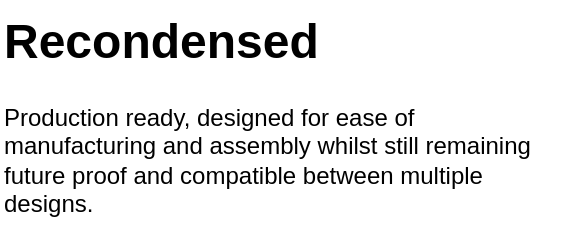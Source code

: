 <mxfile version="28.0.6" pages="3">
  <diagram name="Project Scope" id="z-B05Cfz_2OmMlCYz5uu">
    <mxGraphModel dx="623" dy="705" grid="1" gridSize="10" guides="1" tooltips="1" connect="1" arrows="1" fold="1" page="1" pageScale="1" pageWidth="320" pageHeight="160" math="0" shadow="0">
      <root>
        <mxCell id="0" />
        <mxCell id="1" parent="0" />
        <mxCell id="AOYTB4AZBeSgH0iYjwol-1" value="&lt;h1 style=&quot;margin-top: 0px;&quot;&gt;Recondensed&lt;/h1&gt;&lt;p&gt;Production ready, designed for ease of manufacturing and assembly whilst still remaining future proof and compatible between multiple designs.&lt;/p&gt;" style="text;html=1;whiteSpace=wrap;overflow=hidden;rounded=0;" vertex="1" parent="1">
          <mxGeometry x="20" y="20" width="280" height="120" as="geometry" />
        </mxCell>
      </root>
    </mxGraphModel>
  </diagram>
  <diagram id="jG3jfaz0HXUcQ-bL_ke9" name="Brainstorm">
    <mxGraphModel dx="1425" dy="861" grid="1" gridSize="10" guides="1" tooltips="1" connect="1" arrows="1" fold="1" page="1" pageScale="1" pageWidth="1800" pageHeight="1200" math="0" shadow="0">
      <root>
        <mxCell id="0" />
        <mxCell id="1" parent="0" />
        <mxCell id="GC7icdO1ejoHqlUbzhB2-9" value="Wants" style="swimlane;fontStyle=0;childLayout=stackLayout;horizontal=1;startSize=20;horizontalStack=0;resizeParent=1;resizeParentMax=0;resizeLast=0;collapsible=0;marginBottom=0;whiteSpace=wrap;html=1;rounded=1;container=1;" parent="1" vertex="1">
          <mxGeometry x="80" y="160" width="160" height="140" as="geometry" />
        </mxCell>
        <mxCell id="GC7icdO1ejoHqlUbzhB2-10" value="2x Face Displays" style="text;strokeColor=none;fillColor=none;align=left;verticalAlign=middle;spacingLeft=4;spacingRight=4;overflow=hidden;points=[[0,0.5],[1,0.5]];portConstraint=eastwest;rotatable=0;whiteSpace=wrap;html=1;" parent="GC7icdO1ejoHqlUbzhB2-9" vertex="1">
          <mxGeometry y="20" width="160" height="20" as="geometry" />
        </mxCell>
        <mxCell id="GC7icdO1ejoHqlUbzhB2-11" value="Some control mechanism" style="text;strokeColor=none;fillColor=none;align=left;verticalAlign=middle;spacingLeft=4;spacingRight=4;overflow=hidden;points=[[0,0.5],[1,0.5]];portConstraint=eastwest;rotatable=0;whiteSpace=wrap;html=1;" parent="GC7icdO1ejoHqlUbzhB2-9" vertex="1">
          <mxGeometry y="40" width="160" height="20" as="geometry" />
        </mxCell>
        <mxCell id="GC7icdO1ejoHqlUbzhB2-12" value="Auto reactive" style="text;strokeColor=none;fillColor=none;align=left;verticalAlign=middle;spacingLeft=4;spacingRight=4;overflow=hidden;points=[[0,0.5],[1,0.5]];portConstraint=eastwest;rotatable=0;whiteSpace=wrap;html=1;" parent="GC7icdO1ejoHqlUbzhB2-9" vertex="1">
          <mxGeometry y="60" width="160" height="20" as="geometry" />
        </mxCell>
        <mxCell id="oTwkmTSOxdBAHBc_Xy36-19" value="Addressable LEDs" style="text;strokeColor=none;fillColor=none;align=left;verticalAlign=middle;spacingLeft=4;spacingRight=4;overflow=hidden;points=[[0,0.5],[1,0.5]];portConstraint=eastwest;rotatable=0;whiteSpace=wrap;html=1;" vertex="1" parent="GC7icdO1ejoHqlUbzhB2-9">
          <mxGeometry y="80" width="160" height="20" as="geometry" />
        </mxCell>
        <mxCell id="oTwkmTSOxdBAHBc_Xy36-27" value="Connectable with Suit" style="text;strokeColor=none;fillColor=none;align=left;verticalAlign=middle;spacingLeft=4;spacingRight=4;overflow=hidden;points=[[0,0.5],[1,0.5]];portConstraint=eastwest;rotatable=0;whiteSpace=wrap;html=1;" vertex="1" parent="GC7icdO1ejoHqlUbzhB2-9">
          <mxGeometry y="100" width="160" height="20" as="geometry" />
        </mxCell>
        <mxCell id="oTwkmTSOxdBAHBc_Xy36-30" value="Ventillation" style="text;strokeColor=none;fillColor=none;align=left;verticalAlign=middle;spacingLeft=4;spacingRight=4;overflow=hidden;points=[[0,0.5],[1,0.5]];portConstraint=eastwest;rotatable=0;whiteSpace=wrap;html=1;" vertex="1" parent="GC7icdO1ejoHqlUbzhB2-9">
          <mxGeometry y="120" width="160" height="20" as="geometry" />
        </mxCell>
        <mxCell id="oTwkmTSOxdBAHBc_Xy36-1" value="What to control" style="swimlane;fontStyle=0;childLayout=stackLayout;horizontal=1;startSize=20;horizontalStack=0;resizeParent=1;resizeParentMax=0;resizeLast=0;collapsible=0;marginBottom=0;whiteSpace=wrap;html=1;rounded=1;container=1;" vertex="1" parent="1">
          <mxGeometry x="320" y="160" width="120" height="60" as="geometry" />
        </mxCell>
        <mxCell id="oTwkmTSOxdBAHBc_Xy36-2" value="Changing faces" style="text;strokeColor=none;fillColor=none;align=left;verticalAlign=middle;spacingLeft=4;spacingRight=4;overflow=hidden;points=[[0,0.5],[1,0.5]];portConstraint=eastwest;rotatable=0;whiteSpace=wrap;html=1;" vertex="1" parent="oTwkmTSOxdBAHBc_Xy36-1">
          <mxGeometry y="20" width="120" height="20" as="geometry" />
        </mxCell>
        <mxCell id="oTwkmTSOxdBAHBc_Xy36-3" value="Face reactions" style="text;strokeColor=none;fillColor=none;align=left;verticalAlign=middle;spacingLeft=4;spacingRight=4;overflow=hidden;points=[[0,0.5],[1,0.5]];portConstraint=eastwest;rotatable=0;whiteSpace=wrap;html=1;" vertex="1" parent="oTwkmTSOxdBAHBc_Xy36-1">
          <mxGeometry y="40" width="120" height="20" as="geometry" />
        </mxCell>
        <mxCell id="oTwkmTSOxdBAHBc_Xy36-5" value="Face Reactions" style="swimlane;fontStyle=0;childLayout=stackLayout;horizontal=1;startSize=20;horizontalStack=0;resizeParent=1;resizeParentMax=0;resizeLast=0;collapsible=0;marginBottom=0;whiteSpace=wrap;html=1;rounded=1;container=1;" vertex="1" parent="1">
          <mxGeometry x="520" y="190" width="120" height="40" as="geometry" />
        </mxCell>
        <mxCell id="oTwkmTSOxdBAHBc_Xy36-6" value="Moving eyes" style="text;strokeColor=none;fillColor=none;align=left;verticalAlign=middle;spacingLeft=4;spacingRight=4;overflow=hidden;points=[[0,0.5],[1,0.5]];portConstraint=eastwest;rotatable=0;whiteSpace=wrap;html=1;" vertex="1" parent="oTwkmTSOxdBAHBc_Xy36-5">
          <mxGeometry y="20" width="120" height="20" as="geometry" />
        </mxCell>
        <mxCell id="oTwkmTSOxdBAHBc_Xy36-9" style="rounded=0;orthogonalLoop=1;jettySize=auto;html=1;exitX=1;exitY=0.5;exitDx=0;exitDy=0;" edge="1" parent="1" source="oTwkmTSOxdBAHBc_Xy36-3" target="oTwkmTSOxdBAHBc_Xy36-5">
          <mxGeometry relative="1" as="geometry" />
        </mxCell>
        <mxCell id="oTwkmTSOxdBAHBc_Xy36-10" style="edgeStyle=none;shape=connector;rounded=0;orthogonalLoop=1;jettySize=auto;html=1;exitX=1;exitY=0.5;exitDx=0;exitDy=0;strokeColor=default;align=center;verticalAlign=middle;fontFamily=Helvetica;fontSize=11;fontColor=default;labelBackgroundColor=default;endArrow=classic;" edge="1" parent="1" source="GC7icdO1ejoHqlUbzhB2-11" target="oTwkmTSOxdBAHBc_Xy36-1">
          <mxGeometry relative="1" as="geometry" />
        </mxCell>
        <mxCell id="oTwkmTSOxdBAHBc_Xy36-11" value="Auto Reactive" style="swimlane;fontStyle=0;childLayout=stackLayout;horizontal=1;startSize=20;horizontalStack=0;resizeParent=1;resizeParentMax=0;resizeLast=0;collapsible=0;marginBottom=0;whiteSpace=wrap;html=1;rounded=1;container=1;" vertex="1" parent="1">
          <mxGeometry x="320" y="240" width="120" height="80" as="geometry" />
        </mxCell>
        <mxCell id="oTwkmTSOxdBAHBc_Xy36-12" value="Movements" style="text;strokeColor=none;fillColor=none;align=left;verticalAlign=middle;spacingLeft=4;spacingRight=4;overflow=hidden;points=[[0,0.5],[1,0.5]];portConstraint=eastwest;rotatable=0;whiteSpace=wrap;html=1;" vertex="1" parent="oTwkmTSOxdBAHBc_Xy36-11">
          <mxGeometry y="20" width="120" height="20" as="geometry" />
        </mxCell>
        <mxCell id="oTwkmTSOxdBAHBc_Xy36-29" value="Environment" style="text;strokeColor=none;fillColor=none;align=left;verticalAlign=middle;spacingLeft=4;spacingRight=4;overflow=hidden;points=[[0,0.5],[1,0.5]];portConstraint=eastwest;rotatable=0;whiteSpace=wrap;html=1;" vertex="1" parent="oTwkmTSOxdBAHBc_Xy36-11">
          <mxGeometry y="40" width="120" height="20" as="geometry" />
        </mxCell>
        <mxCell id="oTwkmTSOxdBAHBc_Xy36-13" value="User" style="text;strokeColor=none;fillColor=none;align=left;verticalAlign=middle;spacingLeft=4;spacingRight=4;overflow=hidden;points=[[0,0.5],[1,0.5]];portConstraint=eastwest;rotatable=0;whiteSpace=wrap;html=1;" vertex="1" parent="oTwkmTSOxdBAHBc_Xy36-11">
          <mxGeometry y="60" width="120" height="20" as="geometry" />
        </mxCell>
        <mxCell id="oTwkmTSOxdBAHBc_Xy36-14" value="Face Displays" style="swimlane;fontStyle=0;childLayout=stackLayout;horizontal=1;startSize=20;horizontalStack=0;resizeParent=1;resizeParentMax=0;resizeLast=0;collapsible=0;marginBottom=0;whiteSpace=wrap;html=1;rounded=1;container=1;" vertex="1" parent="1">
          <mxGeometry x="320" y="60" width="120" height="80" as="geometry" />
        </mxCell>
        <mxCell id="oTwkmTSOxdBAHBc_Xy36-28" value="60fps (Frame Hold)" style="text;strokeColor=none;fillColor=none;align=left;verticalAlign=middle;spacingLeft=4;spacingRight=4;overflow=hidden;points=[[0,0.5],[1,0.5]];portConstraint=eastwest;rotatable=0;whiteSpace=wrap;html=1;" vertex="1" parent="oTwkmTSOxdBAHBc_Xy36-14">
          <mxGeometry y="20" width="120" height="20" as="geometry" />
        </mxCell>
        <mxCell id="oTwkmTSOxdBAHBc_Xy36-15" value="HUB75" style="text;strokeColor=none;fillColor=none;align=left;verticalAlign=middle;spacingLeft=4;spacingRight=4;overflow=hidden;points=[[0,0.5],[1,0.5]];portConstraint=eastwest;rotatable=0;whiteSpace=wrap;html=1;" vertex="1" parent="oTwkmTSOxdBAHBc_Xy36-14">
          <mxGeometry y="40" width="120" height="20" as="geometry" />
        </mxCell>
        <mxCell id="oTwkmTSOxdBAHBc_Xy36-16" value="Neopixel/FastLEDs" style="text;strokeColor=none;fillColor=none;align=left;verticalAlign=middle;spacingLeft=4;spacingRight=4;overflow=hidden;points=[[0,0.5],[1,0.5]];portConstraint=eastwest;rotatable=0;whiteSpace=wrap;html=1;" vertex="1" parent="oTwkmTSOxdBAHBc_Xy36-14">
          <mxGeometry y="60" width="120" height="20" as="geometry" />
        </mxCell>
        <mxCell id="oTwkmTSOxdBAHBc_Xy36-17" style="edgeStyle=none;shape=connector;rounded=0;orthogonalLoop=1;jettySize=auto;html=1;exitX=1;exitY=0.5;exitDx=0;exitDy=0;strokeColor=default;align=center;verticalAlign=middle;fontFamily=Helvetica;fontSize=11;fontColor=default;labelBackgroundColor=default;endArrow=classic;" edge="1" parent="1" source="GC7icdO1ejoHqlUbzhB2-10" target="oTwkmTSOxdBAHBc_Xy36-14">
          <mxGeometry relative="1" as="geometry" />
        </mxCell>
        <mxCell id="oTwkmTSOxdBAHBc_Xy36-18" style="edgeStyle=none;shape=connector;rounded=0;orthogonalLoop=1;jettySize=auto;html=1;exitX=1;exitY=0.5;exitDx=0;exitDy=0;strokeColor=default;align=center;verticalAlign=middle;fontFamily=Helvetica;fontSize=11;fontColor=default;labelBackgroundColor=default;endArrow=classic;" edge="1" parent="1" source="GC7icdO1ejoHqlUbzhB2-12" target="oTwkmTSOxdBAHBc_Xy36-11">
          <mxGeometry relative="1" as="geometry" />
        </mxCell>
        <mxCell id="oTwkmTSOxdBAHBc_Xy36-20" value="Addressable LEDs" style="swimlane;fontStyle=0;childLayout=stackLayout;horizontal=1;startSize=20;horizontalStack=0;resizeParent=1;resizeParentMax=0;resizeLast=0;collapsible=0;marginBottom=0;whiteSpace=wrap;html=1;rounded=1;container=1;" vertex="1" parent="1">
          <mxGeometry x="320" y="340" width="120" height="100" as="geometry" />
        </mxCell>
        <mxCell id="oTwkmTSOxdBAHBc_Xy36-21" value="Fins" style="text;strokeColor=none;fillColor=none;align=left;verticalAlign=middle;spacingLeft=4;spacingRight=4;overflow=hidden;points=[[0,0.5],[1,0.5]];portConstraint=eastwest;rotatable=0;whiteSpace=wrap;html=1;" vertex="1" parent="oTwkmTSOxdBAHBc_Xy36-20">
          <mxGeometry y="20" width="120" height="20" as="geometry" />
        </mxCell>
        <mxCell id="oTwkmTSOxdBAHBc_Xy36-22" value="Maw" style="text;strokeColor=none;fillColor=none;align=left;verticalAlign=middle;spacingLeft=4;spacingRight=4;overflow=hidden;points=[[0,0.5],[1,0.5]];portConstraint=eastwest;rotatable=0;whiteSpace=wrap;html=1;" vertex="1" parent="oTwkmTSOxdBAHBc_Xy36-20">
          <mxGeometry y="40" width="120" height="20" as="geometry" />
        </mxCell>
        <mxCell id="oTwkmTSOxdBAHBc_Xy36-23" value="Tongue" style="text;strokeColor=none;fillColor=none;align=left;verticalAlign=middle;spacingLeft=4;spacingRight=4;overflow=hidden;points=[[0,0.5],[1,0.5]];portConstraint=eastwest;rotatable=0;whiteSpace=wrap;html=1;" vertex="1" parent="oTwkmTSOxdBAHBc_Xy36-20">
          <mxGeometry y="60" width="120" height="20" as="geometry" />
        </mxCell>
        <mxCell id="oTwkmTSOxdBAHBc_Xy36-24" value="Scales" style="text;strokeColor=none;fillColor=none;align=left;verticalAlign=middle;spacingLeft=4;spacingRight=4;overflow=hidden;points=[[0,0.5],[1,0.5]];portConstraint=eastwest;rotatable=0;whiteSpace=wrap;html=1;" vertex="1" parent="oTwkmTSOxdBAHBc_Xy36-20">
          <mxGeometry y="80" width="120" height="20" as="geometry" />
        </mxCell>
        <mxCell id="oTwkmTSOxdBAHBc_Xy36-25" style="edgeStyle=none;shape=connector;rounded=0;orthogonalLoop=1;jettySize=auto;html=1;exitX=1;exitY=0.5;exitDx=0;exitDy=0;strokeColor=default;align=center;verticalAlign=middle;fontFamily=Helvetica;fontSize=11;fontColor=default;labelBackgroundColor=default;endArrow=classic;" edge="1" parent="1" source="oTwkmTSOxdBAHBc_Xy36-19" target="oTwkmTSOxdBAHBc_Xy36-20">
          <mxGeometry relative="1" as="geometry" />
        </mxCell>
        <mxCell id="oTwkmTSOxdBAHBc_Xy36-36" style="edgeStyle=none;shape=connector;rounded=0;orthogonalLoop=1;jettySize=auto;html=1;entryX=0;entryY=0.5;entryDx=0;entryDy=0;strokeColor=default;align=center;verticalAlign=middle;fontFamily=Helvetica;fontSize=11;fontColor=default;labelBackgroundColor=default;endArrow=classic;" edge="1" parent="1" source="oTwkmTSOxdBAHBc_Xy36-43" target="oTwkmTSOxdBAHBc_Xy36-34">
          <mxGeometry relative="1" as="geometry">
            <mxPoint x="1120" y="20" as="sourcePoint" />
          </mxGeometry>
        </mxCell>
        <mxCell id="oTwkmTSOxdBAHBc_Xy36-37" style="edgeStyle=none;shape=connector;rounded=0;orthogonalLoop=1;jettySize=auto;html=1;exitX=1;exitY=0.5;exitDx=0;exitDy=0;entryX=0;entryY=0.5;entryDx=0;entryDy=0;strokeColor=default;align=center;verticalAlign=middle;fontFamily=Helvetica;fontSize=11;fontColor=default;labelBackgroundColor=default;endArrow=classic;" edge="1" parent="1" source="oTwkmTSOxdBAHBc_Xy36-34" target="oTwkmTSOxdBAHBc_Xy36-35">
          <mxGeometry relative="1" as="geometry" />
        </mxCell>
        <mxCell id="oTwkmTSOxdBAHBc_Xy36-34" value="Face Display 1" style="rounded=1;whiteSpace=wrap;html=1;absoluteArcSize=1;fontFamily=Helvetica;fontSize=11;fontColor=default;labelBackgroundColor=default;" vertex="1" parent="1">
          <mxGeometry x="1220" y="180" width="80" height="40" as="geometry" />
        </mxCell>
        <mxCell id="oTwkmTSOxdBAHBc_Xy36-35" value="Face Display 2" style="rounded=1;whiteSpace=wrap;html=1;absoluteArcSize=1;fontFamily=Helvetica;fontSize=11;fontColor=default;labelBackgroundColor=default;" vertex="1" parent="1">
          <mxGeometry x="1340" y="180" width="80" height="40" as="geometry" />
        </mxCell>
        <mxCell id="oTwkmTSOxdBAHBc_Xy36-47" value="UART" style="edgeStyle=none;shape=connector;rounded=0;orthogonalLoop=1;jettySize=auto;html=1;strokeColor=default;align=center;verticalAlign=middle;fontFamily=Helvetica;fontSize=11;fontColor=default;labelBackgroundColor=default;endArrow=classic;" edge="1" parent="1" source="oTwkmTSOxdBAHBc_Xy36-38" target="oTwkmTSOxdBAHBc_Xy36-43">
          <mxGeometry relative="1" as="geometry" />
        </mxCell>
        <mxCell id="oTwkmTSOxdBAHBc_Xy36-54" value="Wifi/Bluetooth" style="edgeStyle=none;shape=connector;rounded=0;orthogonalLoop=1;jettySize=auto;html=1;strokeColor=default;align=center;verticalAlign=middle;fontFamily=Helvetica;fontSize=11;fontColor=default;labelBackgroundColor=default;endArrow=classic;" edge="1" parent="1" source="oTwkmTSOxdBAHBc_Xy36-38" target="oTwkmTSOxdBAHBc_Xy36-49">
          <mxGeometry relative="1" as="geometry" />
        </mxCell>
        <mxCell id="oTwkmTSOxdBAHBc_Xy36-66" value="USB" style="edgeStyle=none;shape=connector;rounded=0;orthogonalLoop=1;jettySize=auto;html=1;strokeColor=default;align=center;verticalAlign=middle;fontFamily=Helvetica;fontSize=11;fontColor=default;labelBackgroundColor=default;endArrow=classic;entryX=1;entryY=0.5;entryDx=0;entryDy=0;" edge="1" parent="1" source="oTwkmTSOxdBAHBc_Xy36-38" target="oTwkmTSOxdBAHBc_Xy36-68">
          <mxGeometry relative="1" as="geometry">
            <mxPoint x="810" y="240" as="targetPoint" />
          </mxGeometry>
        </mxCell>
        <mxCell id="oTwkmTSOxdBAHBc_Xy36-38" value="Main Board" style="swimlane;fontStyle=0;childLayout=stackLayout;horizontal=1;startSize=20;horizontalStack=0;resizeParent=1;resizeParentMax=0;resizeLast=0;collapsible=0;marginBottom=0;whiteSpace=wrap;html=1;rounded=1;container=1;fontFamily=Helvetica;fontSize=11;fontColor=default;labelBackgroundColor=default;" vertex="1" parent="1">
          <mxGeometry x="880" y="130" width="120" height="140" as="geometry" />
        </mxCell>
        <mxCell id="oTwkmTSOxdBAHBc_Xy36-39" value="Addressable LEDs" style="text;strokeColor=none;fillColor=none;align=left;verticalAlign=middle;spacingLeft=4;spacingRight=4;overflow=hidden;points=[[0,0.5],[1,0.5]];portConstraint=eastwest;rotatable=0;whiteSpace=wrap;html=1;fontFamily=Helvetica;fontSize=11;fontColor=default;labelBackgroundColor=default;" vertex="1" parent="oTwkmTSOxdBAHBc_Xy36-38">
          <mxGeometry y="20" width="120" height="20" as="geometry" />
        </mxCell>
        <mxCell id="oTwkmTSOxdBAHBc_Xy36-40" value="Sensors" style="text;strokeColor=none;fillColor=none;align=left;verticalAlign=middle;spacingLeft=4;spacingRight=4;overflow=hidden;points=[[0,0.5],[1,0.5]];portConstraint=eastwest;rotatable=0;whiteSpace=wrap;html=1;fontFamily=Helvetica;fontSize=11;fontColor=default;labelBackgroundColor=default;" vertex="1" parent="oTwkmTSOxdBAHBc_Xy36-38">
          <mxGeometry y="40" width="120" height="20" as="geometry" />
        </mxCell>
        <mxCell id="oTwkmTSOxdBAHBc_Xy36-53" value="Few Buttons" style="text;strokeColor=none;fillColor=none;align=left;verticalAlign=middle;spacingLeft=4;spacingRight=4;overflow=hidden;points=[[0,0.5],[1,0.5]];portConstraint=eastwest;rotatable=0;whiteSpace=wrap;html=1;fontFamily=Helvetica;fontSize=11;fontColor=default;labelBackgroundColor=default;" vertex="1" parent="oTwkmTSOxdBAHBc_Xy36-38">
          <mxGeometry y="60" width="120" height="20" as="geometry" />
        </mxCell>
        <mxCell id="oTwkmTSOxdBAHBc_Xy36-58" value="Ventillation" style="text;strokeColor=none;fillColor=none;align=left;verticalAlign=middle;spacingLeft=4;spacingRight=4;overflow=hidden;points=[[0,0.5],[1,0.5]];portConstraint=eastwest;rotatable=0;whiteSpace=wrap;html=1;fontFamily=Helvetica;fontSize=11;fontColor=default;labelBackgroundColor=default;" vertex="1" parent="oTwkmTSOxdBAHBc_Xy36-38">
          <mxGeometry y="80" width="120" height="20" as="geometry" />
        </mxCell>
        <mxCell id="oTwkmTSOxdBAHBc_Xy36-75" value="Microphone" style="text;strokeColor=none;fillColor=none;align=left;verticalAlign=middle;spacingLeft=4;spacingRight=4;overflow=hidden;points=[[0,0.5],[1,0.5]];portConstraint=eastwest;rotatable=0;whiteSpace=wrap;html=1;fontFamily=Helvetica;fontSize=11;fontColor=default;labelBackgroundColor=default;" vertex="1" parent="oTwkmTSOxdBAHBc_Xy36-38">
          <mxGeometry y="100" width="120" height="20" as="geometry" />
        </mxCell>
        <mxCell id="oTwkmTSOxdBAHBc_Xy36-41" value="Wireless" style="text;strokeColor=none;fillColor=none;align=left;verticalAlign=middle;spacingLeft=4;spacingRight=4;overflow=hidden;points=[[0,0.5],[1,0.5]];portConstraint=eastwest;rotatable=0;whiteSpace=wrap;html=1;fontFamily=Helvetica;fontSize=11;fontColor=default;labelBackgroundColor=default;" vertex="1" parent="oTwkmTSOxdBAHBc_Xy36-38">
          <mxGeometry y="120" width="120" height="20" as="geometry" />
        </mxCell>
        <mxCell id="oTwkmTSOxdBAHBc_Xy36-43" value="GPU" style="swimlane;fontStyle=0;childLayout=stackLayout;horizontal=1;startSize=20;horizontalStack=0;resizeParent=1;resizeParentMax=0;resizeLast=0;collapsible=0;marginBottom=0;whiteSpace=wrap;html=1;rounded=1;container=1;fontFamily=Helvetica;fontSize=11;fontColor=default;labelBackgroundColor=default;" vertex="1" parent="1">
          <mxGeometry x="1060" y="160" width="120" height="80" as="geometry" />
        </mxCell>
        <mxCell id="oTwkmTSOxdBAHBc_Xy36-44" value="Frame Driver &amp;amp; Hold" style="text;strokeColor=none;fillColor=none;align=left;verticalAlign=middle;spacingLeft=4;spacingRight=4;overflow=hidden;points=[[0,0.5],[1,0.5]];portConstraint=eastwest;rotatable=0;whiteSpace=wrap;html=1;fontFamily=Helvetica;fontSize=11;fontColor=default;labelBackgroundColor=default;" vertex="1" parent="oTwkmTSOxdBAHBc_Xy36-43">
          <mxGeometry y="20" width="120" height="20" as="geometry" />
        </mxCell>
        <mxCell id="oTwkmTSOxdBAHBc_Xy36-45" value="Frame Buffer" style="text;strokeColor=none;fillColor=none;align=left;verticalAlign=middle;spacingLeft=4;spacingRight=4;overflow=hidden;points=[[0,0.5],[1,0.5]];portConstraint=eastwest;rotatable=0;whiteSpace=wrap;html=1;fontFamily=Helvetica;fontSize=11;fontColor=default;labelBackgroundColor=default;" vertex="1" parent="oTwkmTSOxdBAHBc_Xy36-43">
          <mxGeometry y="40" width="120" height="20" as="geometry" />
        </mxCell>
        <mxCell id="oTwkmTSOxdBAHBc_Xy36-46" value="Rendering Engine" style="text;strokeColor=none;fillColor=none;align=left;verticalAlign=middle;spacingLeft=4;spacingRight=4;overflow=hidden;points=[[0,0.5],[1,0.5]];portConstraint=eastwest;rotatable=0;whiteSpace=wrap;html=1;fontFamily=Helvetica;fontSize=11;fontColor=default;labelBackgroundColor=default;" vertex="1" parent="oTwkmTSOxdBAHBc_Xy36-43">
          <mxGeometry y="60" width="120" height="20" as="geometry" />
        </mxCell>
        <mxCell id="oTwkmTSOxdBAHBc_Xy36-49" value="Remote" style="swimlane;fontStyle=0;childLayout=stackLayout;horizontal=1;startSize=20;horizontalStack=0;resizeParent=1;resizeParentMax=0;resizeLast=0;collapsible=0;marginBottom=0;whiteSpace=wrap;html=1;rounded=1;container=1;fontFamily=Helvetica;fontSize=11;fontColor=default;labelBackgroundColor=default;" vertex="1" parent="1">
          <mxGeometry x="880" y="330" width="120" height="100" as="geometry" />
        </mxCell>
        <mxCell id="oTwkmTSOxdBAHBc_Xy36-50" value="Wireless Connection" style="text;strokeColor=none;fillColor=none;align=left;verticalAlign=middle;spacingLeft=4;spacingRight=4;overflow=hidden;points=[[0,0.5],[1,0.5]];portConstraint=eastwest;rotatable=0;whiteSpace=wrap;html=1;fontFamily=Helvetica;fontSize=11;fontColor=default;labelBackgroundColor=default;" vertex="1" parent="oTwkmTSOxdBAHBc_Xy36-49">
          <mxGeometry y="20" width="120" height="20" as="geometry" />
        </mxCell>
        <mxCell id="oTwkmTSOxdBAHBc_Xy36-51" value="1 Joystick (XY, Button)" style="text;strokeColor=none;fillColor=none;align=left;verticalAlign=middle;spacingLeft=4;spacingRight=4;overflow=hidden;points=[[0,0.5],[1,0.5]];portConstraint=eastwest;rotatable=0;whiteSpace=wrap;html=1;fontFamily=Helvetica;fontSize=11;fontColor=default;labelBackgroundColor=default;" vertex="1" parent="oTwkmTSOxdBAHBc_Xy36-49">
          <mxGeometry y="40" width="120" height="20" as="geometry" />
        </mxCell>
        <mxCell id="oTwkmTSOxdBAHBc_Xy36-52" value="3 Buttons" style="text;strokeColor=none;fillColor=none;align=left;verticalAlign=middle;spacingLeft=4;spacingRight=4;overflow=hidden;points=[[0,0.5],[1,0.5]];portConstraint=eastwest;rotatable=0;whiteSpace=wrap;html=1;fontFamily=Helvetica;fontSize=11;fontColor=default;labelBackgroundColor=default;" vertex="1" parent="oTwkmTSOxdBAHBc_Xy36-49">
          <mxGeometry y="60" width="120" height="20" as="geometry" />
        </mxCell>
        <mxCell id="oTwkmTSOxdBAHBc_Xy36-55" value="1 Mode Button" style="text;strokeColor=none;fillColor=none;align=left;verticalAlign=middle;spacingLeft=4;spacingRight=4;overflow=hidden;points=[[0,0.5],[1,0.5]];portConstraint=eastwest;rotatable=0;whiteSpace=wrap;html=1;fontFamily=Helvetica;fontSize=11;fontColor=default;labelBackgroundColor=default;" vertex="1" parent="oTwkmTSOxdBAHBc_Xy36-49">
          <mxGeometry y="80" width="120" height="20" as="geometry" />
        </mxCell>
        <mxCell id="oTwkmTSOxdBAHBc_Xy36-56" value="" style="endArrow=none;dashed=1;html=1;dashPattern=1 3;strokeWidth=2;rounded=0;strokeColor=default;align=center;verticalAlign=middle;fontFamily=Helvetica;fontSize=11;fontColor=default;labelBackgroundColor=default;entryX=1;entryY=0.5;entryDx=0;entryDy=0;exitX=0;exitY=0.5;exitDx=0;exitDy=0;" edge="1" parent="1" source="oTwkmTSOxdBAHBc_Xy36-57" target="oTwkmTSOxdBAHBc_Xy36-57">
          <mxGeometry width="50" height="50" relative="1" as="geometry">
            <mxPoint x="1050" y="150" as="sourcePoint" />
            <mxPoint x="1050" y="150" as="targetPoint" />
            <Array as="points">
              <mxPoint x="1050" y="150" />
              <mxPoint x="1050" y="250" />
              <mxPoint x="1430" y="250" />
              <mxPoint x="1430" y="150" />
            </Array>
          </mxGeometry>
        </mxCell>
        <mxCell id="oTwkmTSOxdBAHBc_Xy36-57" value="Substructure" style="text;html=1;align=center;verticalAlign=middle;whiteSpace=wrap;rounded=0;fontFamily=Helvetica;fontSize=11;fontColor=default;labelBackgroundColor=default;" vertex="1" parent="1">
          <mxGeometry x="1200" y="140" width="80" height="20" as="geometry" />
        </mxCell>
        <mxCell id="oTwkmTSOxdBAHBc_Xy36-68" value="Suit" style="rhombus;whiteSpace=wrap;html=1;fontFamily=Helvetica;fontSize=11;fontColor=default;labelBackgroundColor=default;rounded=1;" vertex="1" parent="1">
          <mxGeometry x="740" y="160" width="80" height="80" as="geometry" />
        </mxCell>
        <mxCell id="oTwkmTSOxdBAHBc_Xy36-70" value="User" style="swimlane;fontStyle=0;childLayout=stackLayout;horizontal=1;startSize=20;horizontalStack=0;resizeParent=1;resizeParentMax=0;resizeLast=0;collapsible=0;marginBottom=0;whiteSpace=wrap;html=1;rounded=1;container=1;" vertex="1" parent="1">
          <mxGeometry x="520" y="290" width="120" height="40" as="geometry" />
        </mxCell>
        <mxCell id="oTwkmTSOxdBAHBc_Xy36-71" value="Microphone" style="text;strokeColor=none;fillColor=none;align=left;verticalAlign=middle;spacingLeft=4;spacingRight=4;overflow=hidden;points=[[0,0.5],[1,0.5]];portConstraint=eastwest;rotatable=0;whiteSpace=wrap;html=1;" vertex="1" parent="oTwkmTSOxdBAHBc_Xy36-70">
          <mxGeometry y="20" width="120" height="20" as="geometry" />
        </mxCell>
        <mxCell id="oTwkmTSOxdBAHBc_Xy36-74" style="edgeStyle=none;shape=connector;rounded=0;orthogonalLoop=1;jettySize=auto;html=1;exitX=1;exitY=0.5;exitDx=0;exitDy=0;strokeColor=default;align=center;verticalAlign=middle;fontFamily=Helvetica;fontSize=11;fontColor=default;labelBackgroundColor=default;endArrow=classic;" edge="1" parent="1" source="oTwkmTSOxdBAHBc_Xy36-13" target="oTwkmTSOxdBAHBc_Xy36-70">
          <mxGeometry relative="1" as="geometry" />
        </mxCell>
      </root>
    </mxGraphModel>
  </diagram>
  <diagram id="XpPYtOpPSHLzohDdztRW" name="Hardware Fixes">
    <mxGraphModel dx="1171" dy="705" grid="1" gridSize="10" guides="1" tooltips="1" connect="1" arrows="1" fold="1" page="1" pageScale="1" pageWidth="1800" pageHeight="1500" math="0" shadow="0">
      <root>
        <mxCell id="0" />
        <mxCell id="1" parent="0" />
        <mxCell id="NEgJ7KzVvLwVJjpUC4O4-12" value="" style="rounded=0;whiteSpace=wrap;html=1;fontFamily=Helvetica;fontSize=11;labelBackgroundColor=default;fillColor=#dae8fc;strokeColor=#6c8ebf;" parent="1" vertex="1">
          <mxGeometry x="500" y="180" width="140" height="140" as="geometry" />
        </mxCell>
        <mxCell id="NEgJ7KzVvLwVJjpUC4O4-13" value="" style="rounded=0;whiteSpace=wrap;html=1;fontFamily=Helvetica;fontSize=11;fontColor=default;labelBackgroundColor=default;" parent="1" vertex="1">
          <mxGeometry x="570" y="200" width="70" height="120" as="geometry" />
        </mxCell>
        <mxCell id="NEgJ7KzVvLwVJjpUC4O4-20" value="" style="rounded=0;whiteSpace=wrap;html=1;" parent="1" vertex="1">
          <mxGeometry x="570" y="200" width="110" height="100" as="geometry" />
        </mxCell>
        <mxCell id="NEgJ7KzVvLwVJjpUC4O4-10" value="" style="rounded=0;whiteSpace=wrap;html=1;fontFamily=Helvetica;fontSize=11;labelBackgroundColor=default;fillColor=#dae8fc;strokeColor=#6c8ebf;" parent="1" vertex="1">
          <mxGeometry x="280" y="180" width="140" height="140" as="geometry" />
        </mxCell>
        <mxCell id="NEgJ7KzVvLwVJjpUC4O4-11" value="" style="rounded=0;whiteSpace=wrap;html=1;fontFamily=Helvetica;fontSize=11;fontColor=default;labelBackgroundColor=default;" parent="1" vertex="1">
          <mxGeometry x="350" y="200" width="70" height="120" as="geometry" />
        </mxCell>
        <mxCell id="NEgJ7KzVvLwVJjpUC4O4-9" value="" style="ellipse;whiteSpace=wrap;html=1;aspect=fixed;fontFamily=Helvetica;fontSize=11;fontColor=default;labelBackgroundColor=default;" parent="1" vertex="1">
          <mxGeometry x="300" y="200" width="100" height="100" as="geometry" />
        </mxCell>
        <mxCell id="NEgJ7KzVvLwVJjpUC4O4-1" value="Physically Bracing Magnetically Attaching Jaw Joint" style="text;html=1;align=center;verticalAlign=middle;whiteSpace=wrap;rounded=0;" parent="1" vertex="1">
          <mxGeometry x="120" y="100" width="280" height="20" as="geometry" />
        </mxCell>
        <mxCell id="NEgJ7KzVvLwVJjpUC4O4-3" value="Magnet" style="rounded=0;whiteSpace=wrap;html=1;fillColor=#f5f5f5;fontColor=#333333;strokeColor=#666666;horizontal=0;" parent="1" vertex="1">
          <mxGeometry x="180" y="220" width="20" height="60" as="geometry" />
        </mxCell>
        <mxCell id="NEgJ7KzVvLwVJjpUC4O4-4" value="" style="rounded=0;whiteSpace=wrap;html=1;fillColor=#dae8fc;strokeColor=#6c8ebf;" parent="1" vertex="1">
          <mxGeometry x="160" y="180" width="40" height="40" as="geometry" />
        </mxCell>
        <mxCell id="NEgJ7KzVvLwVJjpUC4O4-23" style="edgeStyle=none;shape=connector;rounded=0;orthogonalLoop=1;jettySize=auto;html=1;exitX=1;exitY=0.25;exitDx=0;exitDy=0;strokeColor=#b85450;align=center;verticalAlign=middle;fontFamily=Helvetica;fontSize=11;fontColor=default;labelBackgroundColor=default;endArrow=classic;fillColor=#f8cecc;" parent="1" edge="1">
          <mxGeometry relative="1" as="geometry">
            <mxPoint x="220" y="240" as="targetPoint" />
            <mxPoint x="180" y="240.0" as="sourcePoint" />
          </mxGeometry>
        </mxCell>
        <mxCell id="NEgJ7KzVvLwVJjpUC4O4-5" value="" style="rounded=0;whiteSpace=wrap;html=1;fillColor=#dae8fc;strokeColor=#6c8ebf;" parent="1" vertex="1">
          <mxGeometry x="180" y="280" width="20" height="40" as="geometry" />
        </mxCell>
        <mxCell id="NEgJ7KzVvLwVJjpUC4O4-7" style="rounded=0;orthogonalLoop=1;jettySize=auto;html=1;entryX=1;entryY=0;entryDx=0;entryDy=0;" parent="1" source="NEgJ7KzVvLwVJjpUC4O4-6" target="NEgJ7KzVvLwVJjpUC4O4-4" edge="1">
          <mxGeometry relative="1" as="geometry">
            <mxPoint x="210" y="200" as="targetPoint" />
            <Array as="points" />
          </mxGeometry>
        </mxCell>
        <mxCell id="NEgJ7KzVvLwVJjpUC4O4-21" style="edgeStyle=none;shape=connector;rounded=0;orthogonalLoop=1;jettySize=auto;html=1;entryX=0.25;entryY=0;entryDx=0;entryDy=0;strokeColor=default;align=center;verticalAlign=middle;fontFamily=Helvetica;fontSize=11;fontColor=default;labelBackgroundColor=default;endArrow=classic;" parent="1" source="NEgJ7KzVvLwVJjpUC4O4-6" target="NEgJ7KzVvLwVJjpUC4O4-10" edge="1">
          <mxGeometry relative="1" as="geometry" />
        </mxCell>
        <mxCell id="NEgJ7KzVvLwVJjpUC4O4-6" value="Physical Brace" style="text;html=1;align=center;verticalAlign=middle;whiteSpace=wrap;rounded=0;" parent="1" vertex="1">
          <mxGeometry x="250" y="140" width="90" height="20" as="geometry" />
        </mxCell>
        <mxCell id="NEgJ7KzVvLwVJjpUC4O4-8" value="" style="rounded=0;whiteSpace=wrap;html=1;" parent="1" vertex="1">
          <mxGeometry x="300" y="250" width="100" height="110" as="geometry" />
        </mxCell>
        <mxCell id="NEgJ7KzVvLwVJjpUC4O4-17" style="edgeStyle=none;shape=connector;rounded=0;orthogonalLoop=1;jettySize=auto;html=1;exitX=0;exitY=0;exitDx=0;exitDy=0;strokeColor=#b85450;align=center;verticalAlign=middle;fontFamily=Helvetica;fontSize=11;fontColor=default;labelBackgroundColor=default;endArrow=classic;fillColor=#f8cecc;" parent="1" source="NEgJ7KzVvLwVJjpUC4O4-14" edge="1">
          <mxGeometry relative="1" as="geometry">
            <mxPoint x="490" y="170" as="targetPoint" />
          </mxGeometry>
        </mxCell>
        <mxCell id="NEgJ7KzVvLwVJjpUC4O4-18" style="edgeStyle=none;shape=connector;rounded=0;orthogonalLoop=1;jettySize=auto;html=1;exitX=0.5;exitY=0;exitDx=0;exitDy=0;strokeColor=#b85450;align=center;verticalAlign=middle;fontFamily=Helvetica;fontSize=11;fontColor=default;labelBackgroundColor=default;endArrow=classic;fillColor=#f8cecc;" parent="1" source="NEgJ7KzVvLwVJjpUC4O4-14" edge="1">
          <mxGeometry relative="1" as="geometry">
            <mxPoint x="570" y="150" as="targetPoint" />
          </mxGeometry>
        </mxCell>
        <mxCell id="NEgJ7KzVvLwVJjpUC4O4-16" style="edgeStyle=none;shape=connector;rounded=0;orthogonalLoop=1;jettySize=auto;html=1;exitX=0;exitY=0;exitDx=0;exitDy=0;strokeColor=#b85450;align=center;verticalAlign=middle;fontFamily=Helvetica;fontSize=11;fontColor=default;labelBackgroundColor=default;endArrow=classic;fillColor=#f8cecc;" parent="1" source="NEgJ7KzVvLwVJjpUC4O4-15" edge="1">
          <mxGeometry relative="1" as="geometry">
            <mxPoint x="470" y="250" as="targetPoint" />
          </mxGeometry>
        </mxCell>
        <mxCell id="NEgJ7KzVvLwVJjpUC4O4-15" value="" style="rounded=0;whiteSpace=wrap;html=1;" parent="1" vertex="1">
          <mxGeometry x="520" y="250" width="100" height="110" as="geometry" />
        </mxCell>
        <mxCell id="NEgJ7KzVvLwVJjpUC4O4-14" value="" style="ellipse;whiteSpace=wrap;html=1;aspect=fixed;fontFamily=Helvetica;fontSize=11;fontColor=default;labelBackgroundColor=default;" parent="1" vertex="1">
          <mxGeometry x="520" y="200" width="100" height="100" as="geometry" />
        </mxCell>
        <mxCell id="NEgJ7KzVvLwVJjpUC4O4-22" value="Forces" style="text;html=1;align=center;verticalAlign=middle;whiteSpace=wrap;rounded=0;" parent="1" vertex="1">
          <mxGeometry x="460" y="150" width="40" height="20" as="geometry" />
        </mxCell>
        <mxCell id="NEgJ7KzVvLwVJjpUC4O4-24" value="Forces" style="text;html=1;align=center;verticalAlign=middle;whiteSpace=wrap;rounded=0;" parent="1" vertex="1">
          <mxGeometry x="220" y="230" width="40" height="20" as="geometry" />
        </mxCell>
        <mxCell id="NEgJ7KzVvLwVJjpUC4O4-26" style="edgeStyle=none;shape=connector;rounded=0;orthogonalLoop=1;jettySize=auto;html=1;exitX=0;exitY=0;exitDx=10;exitDy=10;exitPerimeter=0;strokeColor=default;align=center;verticalAlign=middle;fontFamily=Helvetica;fontSize=11;fontColor=default;labelBackgroundColor=default;endArrow=classic;" parent="1" source="NEgJ7KzVvLwVJjpUC4O4-25" edge="1">
          <mxGeometry relative="1" as="geometry">
            <mxPoint x="170" y="160" as="targetPoint" />
          </mxGeometry>
        </mxCell>
        <mxCell id="NEgJ7KzVvLwVJjpUC4O4-27" style="edgeStyle=none;shape=connector;rounded=0;orthogonalLoop=1;jettySize=auto;html=1;exitX=1;exitY=0;exitDx=0;exitDy=0;exitPerimeter=0;strokeColor=default;align=center;verticalAlign=middle;fontFamily=Helvetica;fontSize=11;fontColor=default;labelBackgroundColor=default;endArrow=classic;" parent="1" source="NEgJ7KzVvLwVJjpUC4O4-25" edge="1">
          <mxGeometry relative="1" as="geometry">
            <mxPoint x="180.077" y="160" as="targetPoint" />
          </mxGeometry>
        </mxCell>
        <mxCell id="NEgJ7KzVvLwVJjpUC4O4-29" style="edgeStyle=none;shape=connector;rounded=0;orthogonalLoop=1;jettySize=auto;html=1;exitX=0;exitY=0;exitDx=0;exitDy=20;exitPerimeter=0;strokeColor=default;align=center;verticalAlign=middle;fontFamily=Helvetica;fontSize=11;fontColor=default;labelBackgroundColor=default;endArrow=classic;" parent="1" source="NEgJ7KzVvLwVJjpUC4O4-25" edge="1">
          <mxGeometry relative="1" as="geometry">
            <mxPoint x="130" y="190" as="targetPoint" />
          </mxGeometry>
        </mxCell>
        <mxCell id="NEgJ7KzVvLwVJjpUC4O4-30" style="edgeStyle=none;shape=connector;rounded=0;orthogonalLoop=1;jettySize=auto;html=1;exitX=0;exitY=0;exitDx=10;exitDy=10;exitPerimeter=0;strokeColor=default;align=center;verticalAlign=middle;fontFamily=Helvetica;fontSize=11;fontColor=default;labelBackgroundColor=default;endArrow=classic;" parent="1" source="NEgJ7KzVvLwVJjpUC4O4-25" edge="1">
          <mxGeometry relative="1" as="geometry">
            <mxPoint x="140" y="180" as="targetPoint" />
          </mxGeometry>
        </mxCell>
        <mxCell id="NEgJ7KzVvLwVJjpUC4O4-25" value="" style="shape=card;whiteSpace=wrap;html=1;fontFamily=Helvetica;fontSize=11;fontColor=default;labelBackgroundColor=default;" parent="1" vertex="1">
          <mxGeometry x="160" y="200" width="20" height="160" as="geometry" />
        </mxCell>
        <mxCell id="NEgJ7KzVvLwVJjpUC4O4-31" value="Hardware Parts to Upgrade" style="swimlane;fontStyle=0;childLayout=stackLayout;horizontal=1;startSize=20;horizontalStack=0;resizeParent=1;resizeParentMax=0;resizeLast=0;collapsible=0;marginBottom=0;whiteSpace=wrap;html=1;rounded=1;container=1;fontFamily=Helvetica;fontSize=11;fontColor=default;labelBackgroundColor=default;" parent="1" vertex="1">
          <mxGeometry x="120" y="480" width="160" height="160" as="geometry" />
        </mxCell>
        <mxCell id="NEgJ7KzVvLwVJjpUC4O4-32" value="Jaw Joint" style="text;strokeColor=none;fillColor=none;align=left;verticalAlign=middle;spacingLeft=4;spacingRight=4;overflow=hidden;points=[[0,0.5],[1,0.5]];portConstraint=eastwest;rotatable=0;whiteSpace=wrap;html=1;fontFamily=Helvetica;fontSize=11;fontColor=default;labelBackgroundColor=default;" parent="NEgJ7KzVvLwVJjpUC4O4-31" vertex="1">
          <mxGeometry y="20" width="160" height="20" as="geometry" />
        </mxCell>
        <mxCell id="NEgJ7KzVvLwVJjpUC4O4-33" value="Jaw Muscle" style="text;strokeColor=none;fillColor=none;align=left;verticalAlign=middle;spacingLeft=4;spacingRight=4;overflow=hidden;points=[[0,0.5],[1,0.5]];portConstraint=eastwest;rotatable=0;whiteSpace=wrap;html=1;fontFamily=Helvetica;fontSize=11;fontColor=default;labelBackgroundColor=default;" parent="NEgJ7KzVvLwVJjpUC4O4-31" vertex="1">
          <mxGeometry y="40" width="160" height="20" as="geometry" />
        </mxCell>
        <mxCell id="NEgJ7KzVvLwVJjpUC4O4-34" value="Substructure Mount" style="text;strokeColor=none;fillColor=none;align=left;verticalAlign=middle;spacingLeft=4;spacingRight=4;overflow=hidden;points=[[0,0.5],[1,0.5]];portConstraint=eastwest;rotatable=0;whiteSpace=wrap;html=1;fontFamily=Helvetica;fontSize=11;fontColor=default;labelBackgroundColor=default;" parent="NEgJ7KzVvLwVJjpUC4O4-31" vertex="1">
          <mxGeometry y="60" width="160" height="20" as="geometry" />
        </mxCell>
        <mxCell id="NEgJ7KzVvLwVJjpUC4O4-35" value="Ear Covering" style="text;strokeColor=none;fillColor=none;align=left;verticalAlign=middle;spacingLeft=4;spacingRight=4;overflow=hidden;points=[[0,0.5],[1,0.5]];portConstraint=eastwest;rotatable=0;whiteSpace=wrap;html=1;fontFamily=Helvetica;fontSize=11;fontColor=default;labelBackgroundColor=default;" parent="NEgJ7KzVvLwVJjpUC4O4-31" vertex="1">
          <mxGeometry y="80" width="160" height="20" as="geometry" />
        </mxCell>
        <mxCell id="NEgJ7KzVvLwVJjpUC4O4-36" value="Anonymity Mask" style="text;strokeColor=none;fillColor=none;align=left;verticalAlign=middle;spacingLeft=4;spacingRight=4;overflow=hidden;points=[[0,0.5],[1,0.5]];portConstraint=eastwest;rotatable=0;whiteSpace=wrap;html=1;fontFamily=Helvetica;fontSize=11;fontColor=default;labelBackgroundColor=default;" parent="NEgJ7KzVvLwVJjpUC4O4-31" vertex="1">
          <mxGeometry y="100" width="160" height="20" as="geometry" />
        </mxCell>
        <mxCell id="NEgJ7KzVvLwVJjpUC4O4-37" value="Battery Mount" style="text;strokeColor=none;fillColor=none;align=left;verticalAlign=middle;spacingLeft=4;spacingRight=4;overflow=hidden;points=[[0,0.5],[1,0.5]];portConstraint=eastwest;rotatable=0;whiteSpace=wrap;html=1;fontFamily=Helvetica;fontSize=11;fontColor=default;labelBackgroundColor=default;" parent="NEgJ7KzVvLwVJjpUC4O4-31" vertex="1">
          <mxGeometry y="120" width="160" height="20" as="geometry" />
        </mxCell>
        <mxCell id="NEgJ7KzVvLwVJjpUC4O4-38" value="LED Strip Mounts" style="text;strokeColor=none;fillColor=none;align=left;verticalAlign=middle;spacingLeft=4;spacingRight=4;overflow=hidden;points=[[0,0.5],[1,0.5]];portConstraint=eastwest;rotatable=0;whiteSpace=wrap;html=1;fontFamily=Helvetica;fontSize=11;fontColor=default;labelBackgroundColor=default;" parent="NEgJ7KzVvLwVJjpUC4O4-31" vertex="1">
          <mxGeometry y="140" width="160" height="20" as="geometry" />
        </mxCell>
        <mxCell id="VXRCVEdWs_skoj0F2HUo-1" value="Requirements" style="swimlane;fontStyle=0;childLayout=stackLayout;horizontal=1;startSize=20;horizontalStack=0;resizeParent=1;resizeParentMax=0;resizeLast=0;collapsible=0;marginBottom=0;whiteSpace=wrap;html=1;rounded=1;container=1;fontFamily=Helvetica;fontSize=11;fontColor=default;labelBackgroundColor=default;" vertex="1" parent="1">
          <mxGeometry x="440" y="540" width="160" height="100" as="geometry" />
        </mxCell>
        <mxCell id="VXRCVEdWs_skoj0F2HUo-2" value="Adapts to user facial structure" style="text;strokeColor=none;fillColor=none;align=left;verticalAlign=middle;spacingLeft=4;spacingRight=4;overflow=hidden;points=[[0,0.5],[1,0.5]];portConstraint=eastwest;rotatable=0;whiteSpace=wrap;html=1;fontFamily=Helvetica;fontSize=11;fontColor=default;labelBackgroundColor=default;" vertex="1" parent="VXRCVEdWs_skoj0F2HUo-1">
          <mxGeometry y="20" width="160" height="20" as="geometry" />
        </mxCell>
        <mxCell id="VXRCVEdWs_skoj0F2HUo-3" value="Physically attached to shell" style="text;strokeColor=none;fillColor=none;align=left;verticalAlign=middle;spacingLeft=4;spacingRight=4;overflow=hidden;points=[[0,0.5],[1,0.5]];portConstraint=eastwest;rotatable=0;whiteSpace=wrap;html=1;fontFamily=Helvetica;fontSize=11;fontColor=default;labelBackgroundColor=default;" vertex="1" parent="VXRCVEdWs_skoj0F2HUo-1">
          <mxGeometry y="40" width="160" height="20" as="geometry" />
        </mxCell>
        <mxCell id="VXRCVEdWs_skoj0F2HUo-4" value="Easy to detach" style="text;strokeColor=none;fillColor=none;align=left;verticalAlign=middle;spacingLeft=4;spacingRight=4;overflow=hidden;points=[[0,0.5],[1,0.5]];portConstraint=eastwest;rotatable=0;whiteSpace=wrap;html=1;fontFamily=Helvetica;fontSize=11;fontColor=default;labelBackgroundColor=default;" vertex="1" parent="VXRCVEdWs_skoj0F2HUo-1">
          <mxGeometry y="60" width="160" height="20" as="geometry" />
        </mxCell>
        <mxCell id="VXRCVEdWs_skoj0F2HUo-6" value="Comfortable" style="text;strokeColor=none;fillColor=none;align=left;verticalAlign=middle;spacingLeft=4;spacingRight=4;overflow=hidden;points=[[0,0.5],[1,0.5]];portConstraint=eastwest;rotatable=0;whiteSpace=wrap;html=1;fontFamily=Helvetica;fontSize=11;fontColor=default;labelBackgroundColor=default;" vertex="1" parent="VXRCVEdWs_skoj0F2HUo-1">
          <mxGeometry y="80" width="160" height="20" as="geometry" />
        </mxCell>
        <mxCell id="VXRCVEdWs_skoj0F2HUo-5" style="edgeStyle=none;shape=connector;rounded=0;orthogonalLoop=1;jettySize=auto;html=1;exitX=1;exitY=0.5;exitDx=0;exitDy=0;strokeColor=default;align=center;verticalAlign=middle;fontFamily=Helvetica;fontSize=11;fontColor=default;labelBackgroundColor=default;endArrow=classic;" edge="1" parent="1" source="NEgJ7KzVvLwVJjpUC4O4-36" target="VXRCVEdWs_skoj0F2HUo-1">
          <mxGeometry relative="1" as="geometry" />
        </mxCell>
        <mxCell id="VXRCVEdWs_skoj0F2HUo-7" value="Requirements" style="swimlane;fontStyle=0;childLayout=stackLayout;horizontal=1;startSize=20;horizontalStack=0;resizeParent=1;resizeParentMax=0;resizeLast=0;collapsible=0;marginBottom=0;whiteSpace=wrap;html=1;rounded=1;container=1;fontFamily=Helvetica;fontSize=11;fontColor=default;labelBackgroundColor=default;" vertex="1" parent="1">
          <mxGeometry x="440" y="650" width="160" height="60" as="geometry" />
        </mxCell>
        <mxCell id="VXRCVEdWs_skoj0F2HUo-8" value="Quick mount / latching" style="text;strokeColor=none;fillColor=none;align=left;verticalAlign=middle;spacingLeft=4;spacingRight=4;overflow=hidden;points=[[0,0.5],[1,0.5]];portConstraint=eastwest;rotatable=0;whiteSpace=wrap;html=1;fontFamily=Helvetica;fontSize=11;fontColor=default;labelBackgroundColor=default;" vertex="1" parent="VXRCVEdWs_skoj0F2HUo-7">
          <mxGeometry y="20" width="160" height="20" as="geometry" />
        </mxCell>
        <mxCell id="VXRCVEdWs_skoj0F2HUo-9" value="Physically attached to shell" style="text;strokeColor=none;fillColor=none;align=left;verticalAlign=middle;spacingLeft=4;spacingRight=4;overflow=hidden;points=[[0,0.5],[1,0.5]];portConstraint=eastwest;rotatable=0;whiteSpace=wrap;html=1;fontFamily=Helvetica;fontSize=11;fontColor=default;labelBackgroundColor=default;" vertex="1" parent="VXRCVEdWs_skoj0F2HUo-7">
          <mxGeometry y="40" width="160" height="20" as="geometry" />
        </mxCell>
        <mxCell id="VXRCVEdWs_skoj0F2HUo-11" style="edgeStyle=none;shape=connector;rounded=0;orthogonalLoop=1;jettySize=auto;html=1;exitX=1;exitY=0.5;exitDx=0;exitDy=0;strokeColor=default;align=center;verticalAlign=middle;fontFamily=Helvetica;fontSize=11;fontColor=default;labelBackgroundColor=default;endArrow=classic;" edge="1" parent="1" source="NEgJ7KzVvLwVJjpUC4O4-37" target="VXRCVEdWs_skoj0F2HUo-7">
          <mxGeometry relative="1" as="geometry" />
        </mxCell>
        <mxCell id="VXRCVEdWs_skoj0F2HUo-12" value="Requirements" style="swimlane;fontStyle=0;childLayout=stackLayout;horizontal=1;startSize=20;horizontalStack=0;resizeParent=1;resizeParentMax=0;resizeLast=0;collapsible=0;marginBottom=0;whiteSpace=wrap;html=1;rounded=1;container=1;fontFamily=Helvetica;fontSize=11;fontColor=default;labelBackgroundColor=default;" vertex="1" parent="1">
          <mxGeometry x="440" y="470" width="160" height="60" as="geometry" />
        </mxCell>
        <mxCell id="VXRCVEdWs_skoj0F2HUo-16" value="Physically attached to shell" style="text;strokeColor=none;fillColor=none;align=left;verticalAlign=middle;spacingLeft=4;spacingRight=4;overflow=hidden;points=[[0,0.5],[1,0.5]];portConstraint=eastwest;rotatable=0;whiteSpace=wrap;html=1;fontFamily=Helvetica;fontSize=11;fontColor=default;labelBackgroundColor=default;" vertex="1" parent="VXRCVEdWs_skoj0F2HUo-12">
          <mxGeometry y="20" width="160" height="20" as="geometry" />
        </mxCell>
        <mxCell id="VXRCVEdWs_skoj0F2HUo-15" value="Comfortable" style="text;strokeColor=none;fillColor=none;align=left;verticalAlign=middle;spacingLeft=4;spacingRight=4;overflow=hidden;points=[[0,0.5],[1,0.5]];portConstraint=eastwest;rotatable=0;whiteSpace=wrap;html=1;fontFamily=Helvetica;fontSize=11;fontColor=default;labelBackgroundColor=default;" vertex="1" parent="VXRCVEdWs_skoj0F2HUo-12">
          <mxGeometry y="40" width="160" height="20" as="geometry" />
        </mxCell>
        <mxCell id="VXRCVEdWs_skoj0F2HUo-17" style="edgeStyle=none;shape=connector;rounded=0;orthogonalLoop=1;jettySize=auto;html=1;exitX=1;exitY=0.5;exitDx=0;exitDy=0;strokeColor=default;align=center;verticalAlign=middle;fontFamily=Helvetica;fontSize=11;fontColor=default;labelBackgroundColor=default;endArrow=classic;" edge="1" parent="1" source="NEgJ7KzVvLwVJjpUC4O4-35" target="VXRCVEdWs_skoj0F2HUo-12">
          <mxGeometry relative="1" as="geometry" />
        </mxCell>
      </root>
    </mxGraphModel>
  </diagram>
</mxfile>
